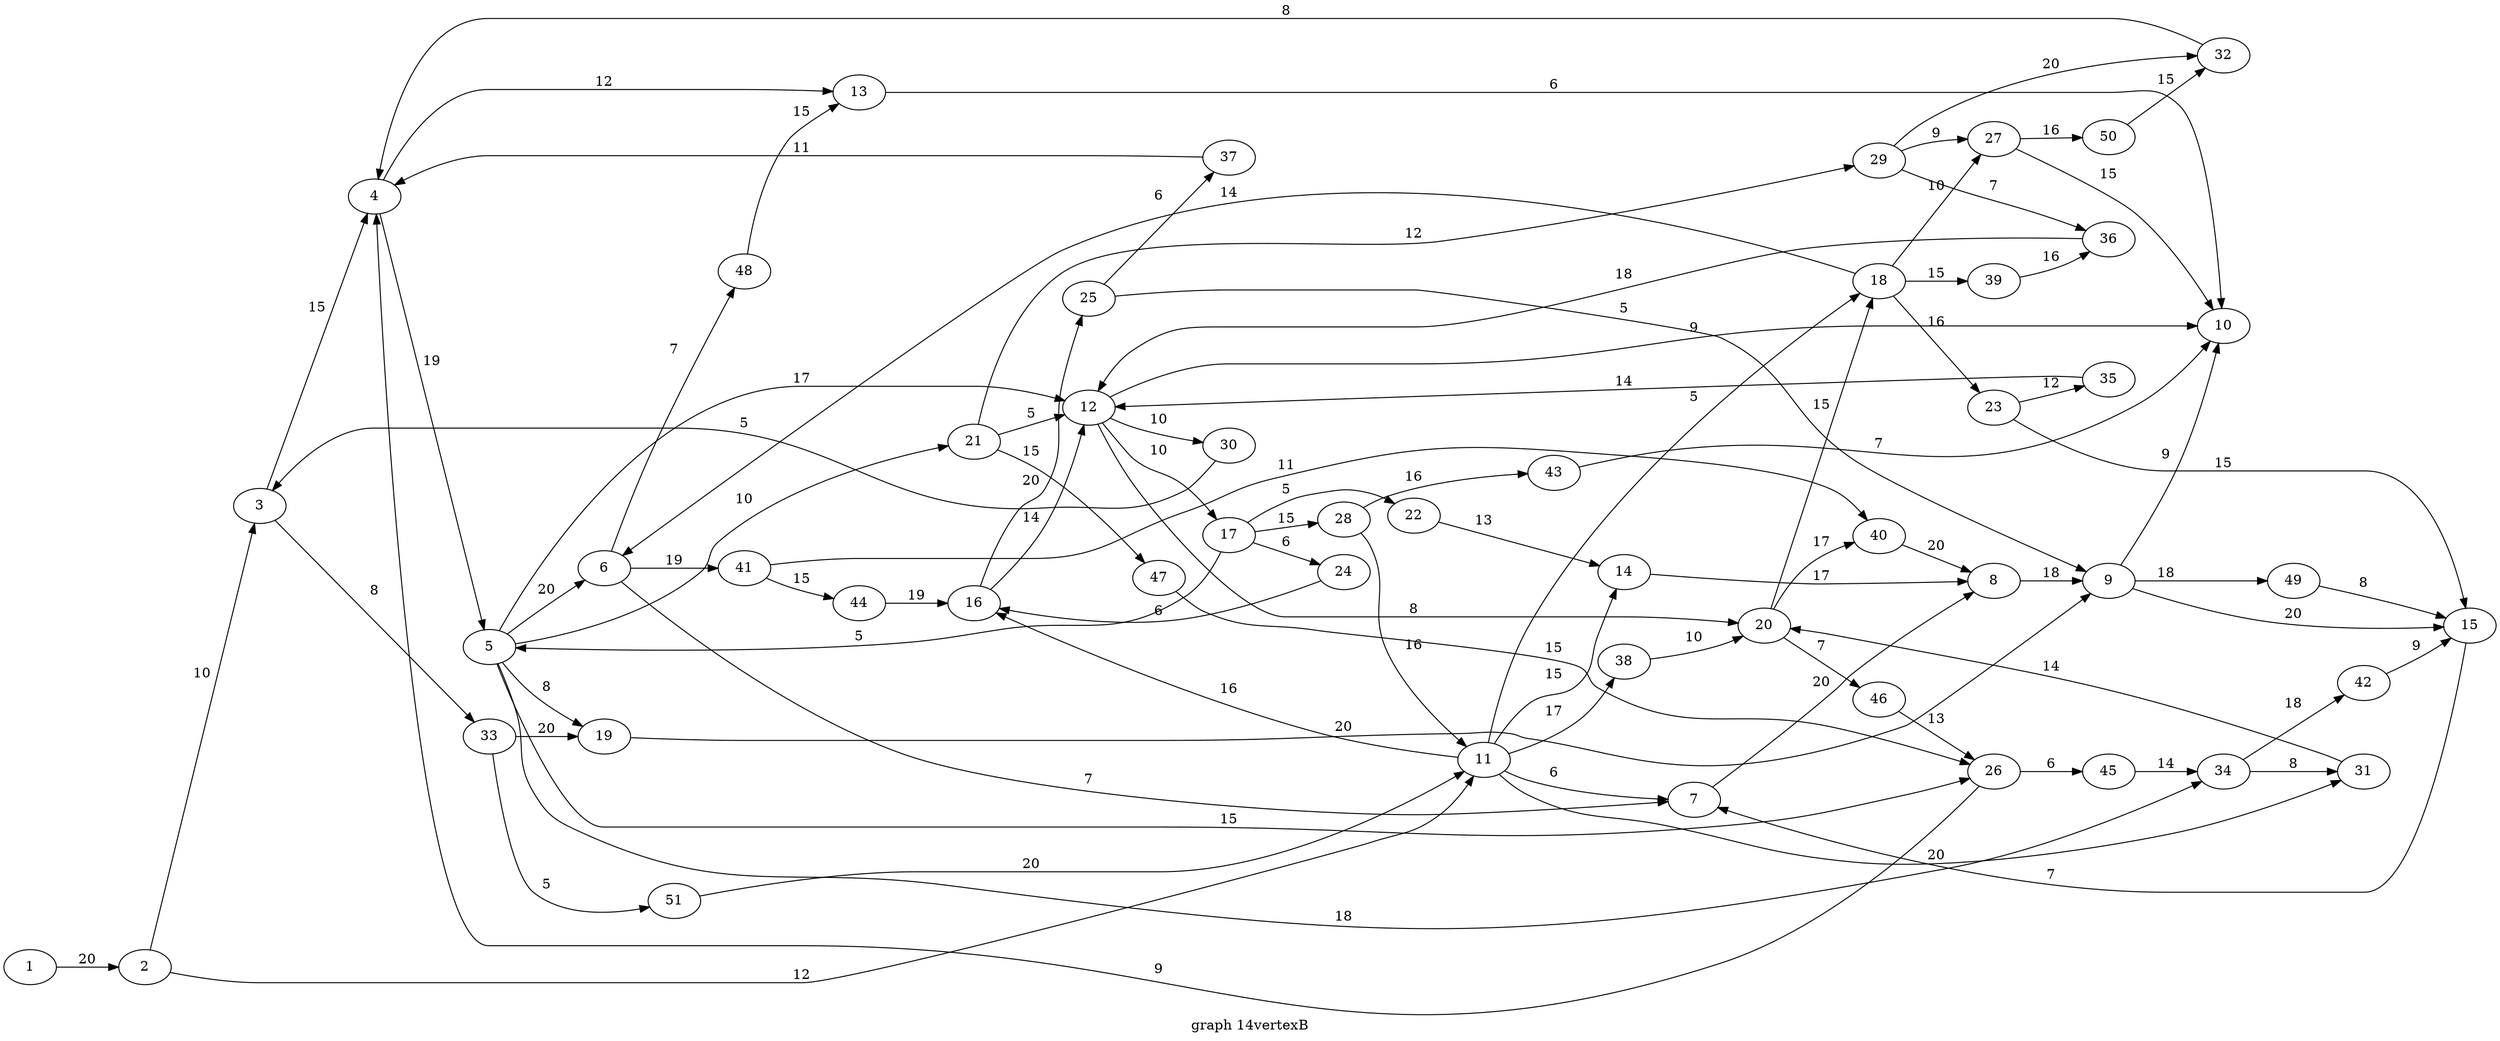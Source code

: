 digraph g{

rankdir = LR

1 -> 2 [label = " 20 "];
2 -> 3 [label = " 10 "];
3 -> 4 [label = " 15 "];
4 -> 5 [label = " 19 "];
5 -> 6 [label = " 20 "];
6 -> 7 [label = " 7 "];
7 -> 8 [label = " 20 "];
8 -> 9 [label = " 18 "];
9 -> 10 [label = " 9 "];
2 -> 11 [label = " 12 "];
11 -> 7 [label = " 6 "];
5 -> 12 [label = " 17 "];
12 -> 10 [label = " 9 "];
4 -> 13 [label = " 12 "];
13 -> 10 [label = " 6 "];
11 -> 14 [label = " 15 "];
14 -> 8 [label = " 17 "];
9 -> 15 [label = " 20 "];
15 -> 7 [label = " 7 "];
11 -> 16 [label = " 16 "];
16 -> 12 [label = " 14 "];
12 -> 17 [label = " 10 "];
17 -> 5 [label = " 5 "];
11 -> 18 [label = " 5 "];
18 -> 6 [label = " 14 "];
5 -> 19 [label = " 8 "];
19 -> 9 [label = " 20 "];
12 -> 20 [label = " 8 "];
20 -> 18 [label = " 15 "];
5 -> 21 [label = " 10 "];
21 -> 12 [label = " 5 "];
17 -> 22 [label = " 5 "];
22 -> 14 [label = " 13 "];
18 -> 23 [label = " 16 "];
23 -> 15 [label = " 15 "];
17 -> 24 [label = " 6 "];
24 -> 16 [label = " 6 "];
16 -> 25 [label = " 20 "];
25 -> 9 [label = " 5 "];
5 -> 26 [label = " 15 "];
26 -> 4 [label = " 9 "];
18 -> 27 [label = " 10 "];
27 -> 10 [label = " 15 "];
17 -> 28 [label = " 15 "];
28 -> 11 [label = " 16 "];
21 -> 29 [label = " 12 "];
29 -> 27 [label = " 9 "];
12 -> 30 [label = " 10 "];
30 -> 3 [label = " 5 "];
11 -> 31 [label = " 20 "];
31 -> 20 [label = " 14 "];
29 -> 32 [label = " 20 "];
32 -> 4 [label = " 8 "];
3 -> 33 [label = " 8 "];
33 -> 19 [label = " 20 "];
5 -> 34 [label = " 18 "];
34 -> 31 [label = " 8 "];
23 -> 35 [label = " 12 "];
35 -> 12 [label = " 14 "];
29 -> 36 [label = " 7 "];
36 -> 12 [label = " 18 "];
25 -> 37 [label = " 6 "];
37 -> 4 [label = " 11 "];
11 -> 38 [label = " 17 "];
38 -> 20 [label = " 10 "];
18 -> 39 [label = " 15 "];
39 -> 36 [label = " 16 "];
20 -> 40 [label = " 17 "];
40 -> 8 [label = " 20 "];
6 -> 41 [label = " 19 "];
41 -> 40 [label = " 11 "];
34 -> 42 [label = " 18 "];
42 -> 15 [label = " 9 "];
28 -> 43 [label = " 16 "];
43 -> 10 [label = " 7 "];
41 -> 44 [label = " 15 "];
44 -> 16 [label = " 19 "];
26 -> 45 [label = " 6 "];
45 -> 34 [label = " 14 "];
20 -> 46 [label = " 7 "];
46 -> 26 [label = " 13 "];
21 -> 47 [label = " 15 "];
47 -> 26 [label = " 15 "];
6 -> 48 [label = " 7 "];
48 -> 13 [label = " 15 "];
9 -> 49 [label = " 18 "];
49 -> 15 [label = " 8 "];
27 -> 50 [label = " 16 "];
50 -> 32 [label = " 15 "];
33 -> 51 [label = " 5 "];
51 -> 11 [label = " 20 "];

label = "graph 14vertexB"
}